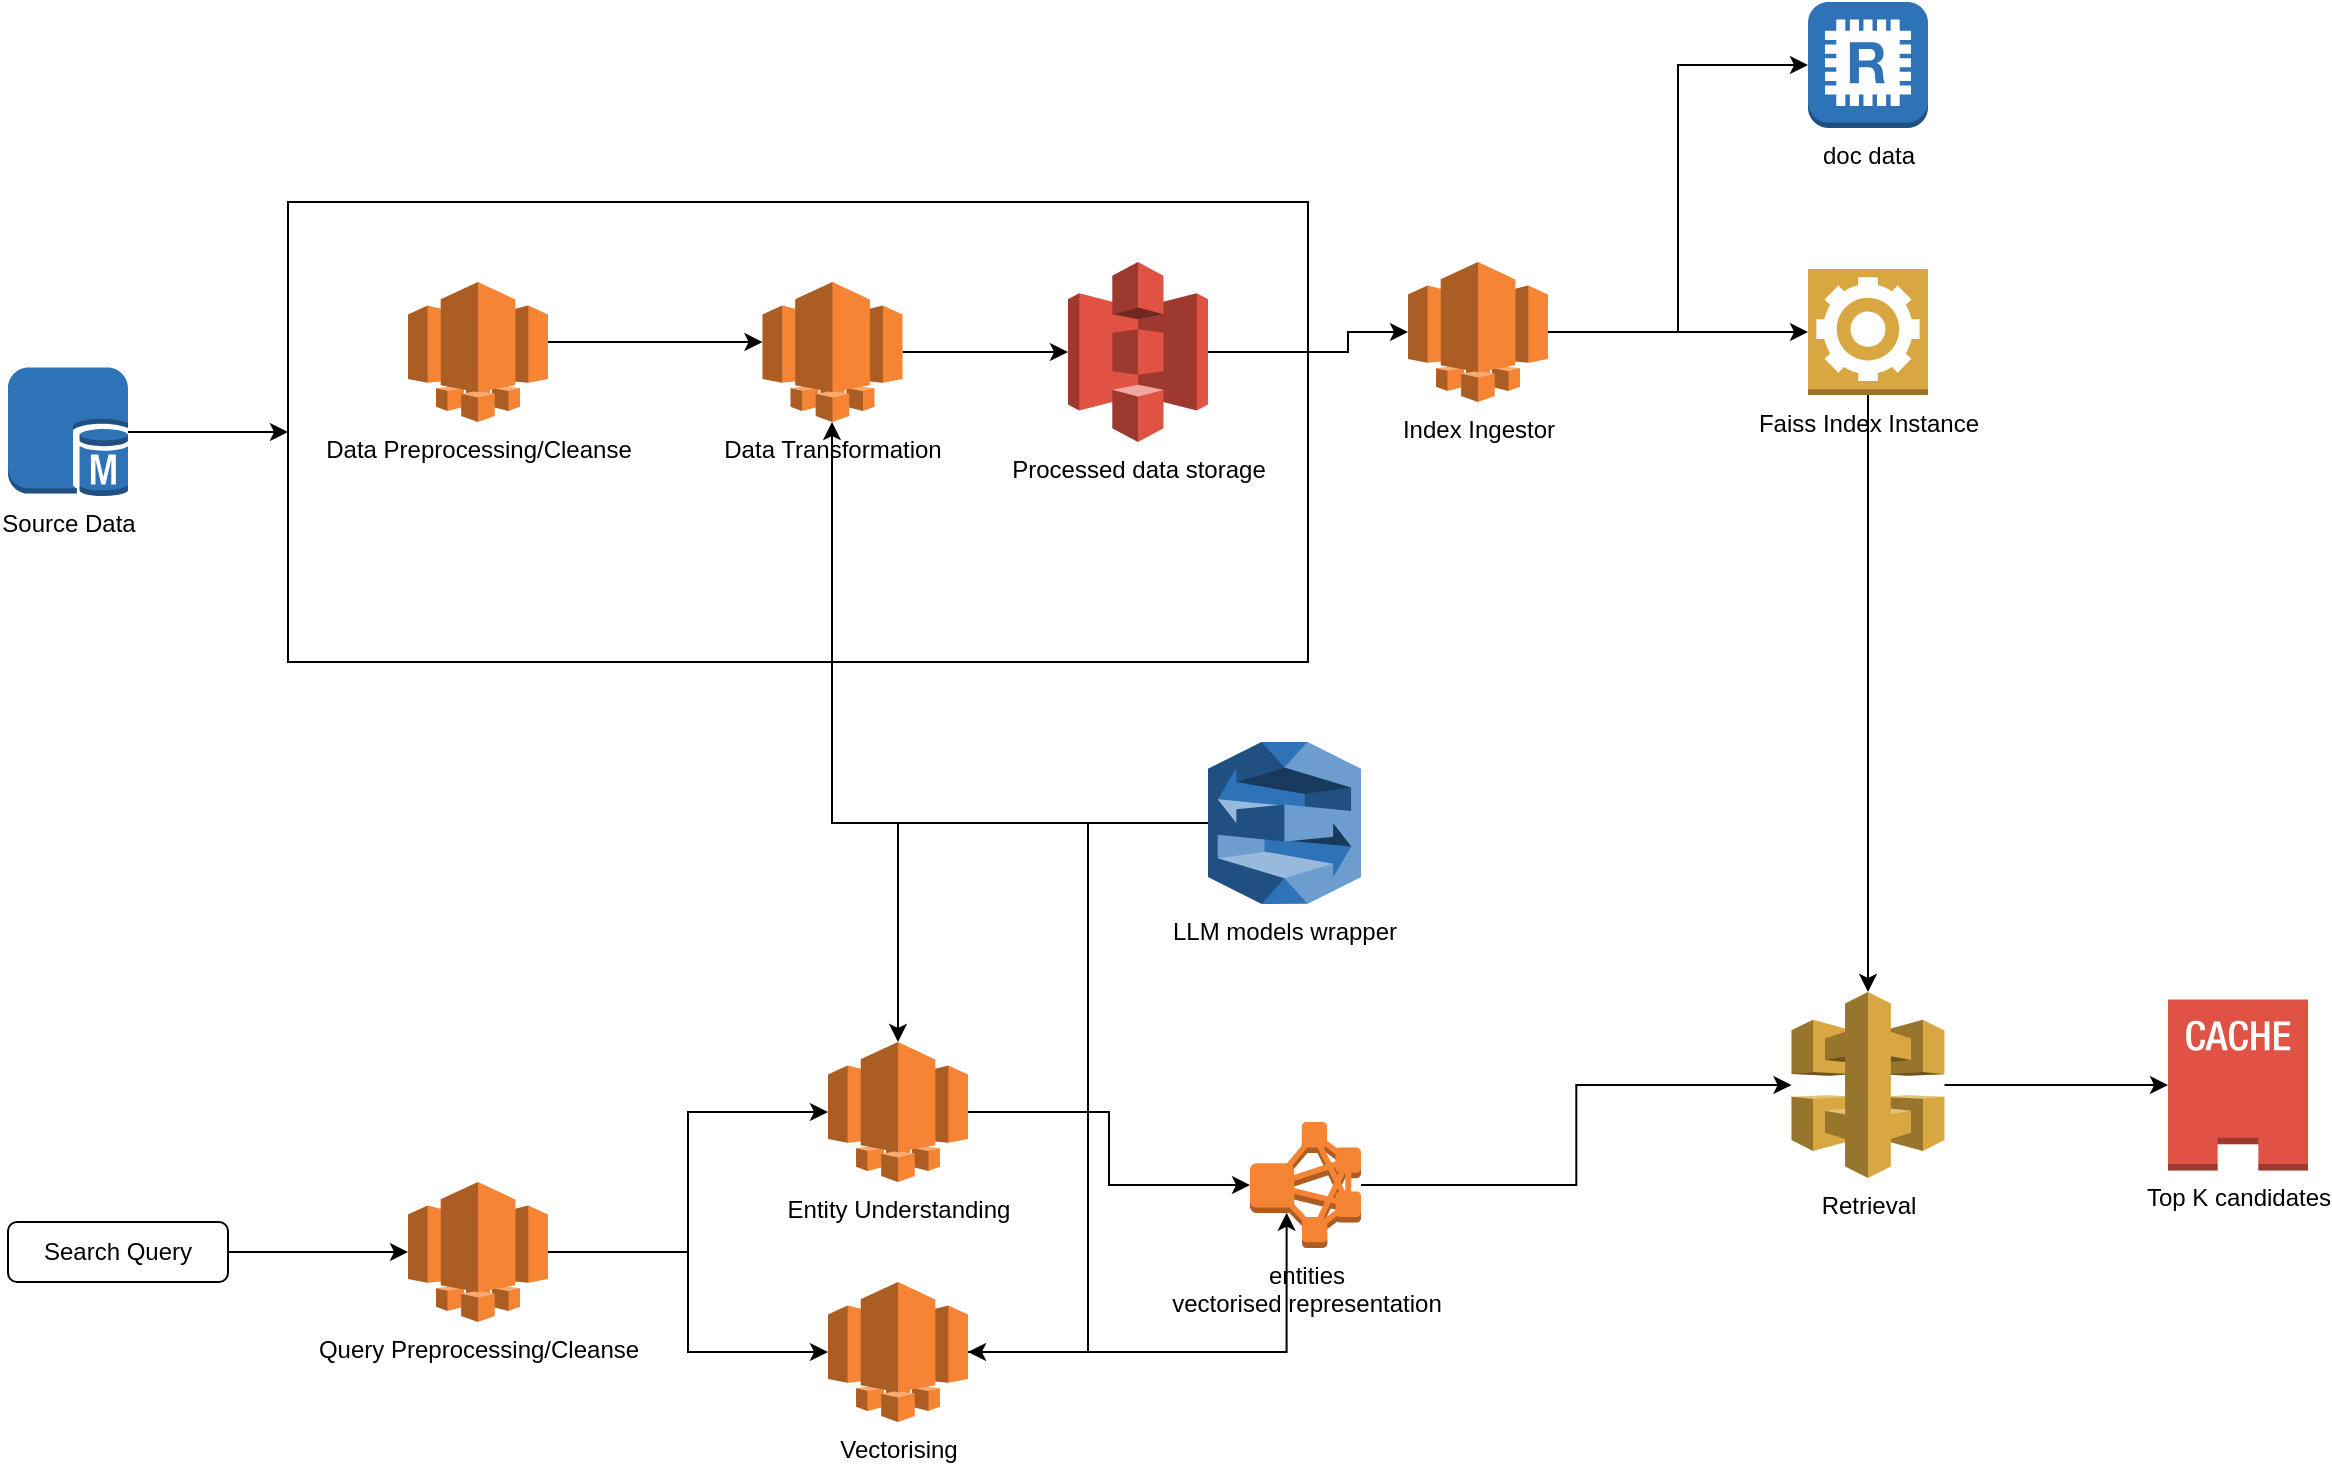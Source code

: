 <mxfile version="21.0.2" type="github">
  <diagram name="Page-1" id="8OP-N2uvxZRe4E2Dq5Id">
    <mxGraphModel dx="1774" dy="1083" grid="1" gridSize="10" guides="1" tooltips="1" connect="1" arrows="1" fold="1" page="1" pageScale="1" pageWidth="827" pageHeight="1169" math="0" shadow="0">
      <root>
        <mxCell id="0" />
        <mxCell id="1" parent="0" />
        <mxCell id="NxXrxqv_TEqv6YPUHNG9-26" value="" style="rounded=0;whiteSpace=wrap;html=1;" vertex="1" parent="1">
          <mxGeometry x="180" y="190" width="510" height="230" as="geometry" />
        </mxCell>
        <mxCell id="NxXrxqv_TEqv6YPUHNG9-27" style="edgeStyle=orthogonalEdgeStyle;rounded=0;orthogonalLoop=1;jettySize=auto;html=1;" edge="1" parent="1" source="NxXrxqv_TEqv6YPUHNG9-3" target="NxXrxqv_TEqv6YPUHNG9-26">
          <mxGeometry relative="1" as="geometry" />
        </mxCell>
        <mxCell id="NxXrxqv_TEqv6YPUHNG9-3" value="Source Data" style="outlineConnect=0;dashed=0;verticalLabelPosition=bottom;verticalAlign=top;align=center;html=1;shape=mxgraph.aws3.sql_master;fillColor=#2E73B8;gradientColor=none;" vertex="1" parent="1">
          <mxGeometry x="40" y="272.75" width="60" height="64.5" as="geometry" />
        </mxCell>
        <mxCell id="NxXrxqv_TEqv6YPUHNG9-14" value="" style="edgeStyle=orthogonalEdgeStyle;rounded=0;orthogonalLoop=1;jettySize=auto;html=1;" edge="1" parent="1" source="NxXrxqv_TEqv6YPUHNG9-12" target="NxXrxqv_TEqv6YPUHNG9-13">
          <mxGeometry relative="1" as="geometry">
            <Array as="points">
              <mxPoint x="390" y="260" />
              <mxPoint x="390" y="260" />
            </Array>
          </mxGeometry>
        </mxCell>
        <mxCell id="NxXrxqv_TEqv6YPUHNG9-12" value="Data Preprocessing/Cleanse" style="outlineConnect=0;dashed=0;verticalLabelPosition=bottom;verticalAlign=top;align=center;html=1;shape=mxgraph.aws3.lightsail;fillColor=#F58534;gradientColor=none;" vertex="1" parent="1">
          <mxGeometry x="240" y="230" width="70" height="70" as="geometry" />
        </mxCell>
        <mxCell id="NxXrxqv_TEqv6YPUHNG9-24" value="" style="edgeStyle=orthogonalEdgeStyle;rounded=0;orthogonalLoop=1;jettySize=auto;html=1;entryX=0;entryY=0.5;entryDx=0;entryDy=0;entryPerimeter=0;" edge="1" parent="1" source="NxXrxqv_TEqv6YPUHNG9-13" target="NxXrxqv_TEqv6YPUHNG9-55">
          <mxGeometry relative="1" as="geometry">
            <mxPoint x="570" y="265.1" as="targetPoint" />
          </mxGeometry>
        </mxCell>
        <mxCell id="NxXrxqv_TEqv6YPUHNG9-13" value="Data Transformation" style="outlineConnect=0;dashed=0;verticalLabelPosition=bottom;verticalAlign=top;align=center;html=1;shape=mxgraph.aws3.lightsail;fillColor=#F58534;gradientColor=none;" vertex="1" parent="1">
          <mxGeometry x="417.25" y="230" width="70" height="70" as="geometry" />
        </mxCell>
        <mxCell id="NxXrxqv_TEqv6YPUHNG9-18" style="edgeStyle=orthogonalEdgeStyle;rounded=0;orthogonalLoop=1;jettySize=auto;html=1;" edge="1" parent="1" source="NxXrxqv_TEqv6YPUHNG9-16">
          <mxGeometry relative="1" as="geometry">
            <mxPoint x="452" y="300" as="targetPoint" />
            <Array as="points">
              <mxPoint x="452" y="501" />
            </Array>
          </mxGeometry>
        </mxCell>
        <mxCell id="NxXrxqv_TEqv6YPUHNG9-43" style="edgeStyle=orthogonalEdgeStyle;rounded=0;orthogonalLoop=1;jettySize=auto;html=1;" edge="1" parent="1" source="NxXrxqv_TEqv6YPUHNG9-16" target="NxXrxqv_TEqv6YPUHNG9-39">
          <mxGeometry relative="1" as="geometry" />
        </mxCell>
        <mxCell id="NxXrxqv_TEqv6YPUHNG9-44" style="edgeStyle=orthogonalEdgeStyle;rounded=0;orthogonalLoop=1;jettySize=auto;html=1;entryX=1;entryY=0.5;entryDx=0;entryDy=0;entryPerimeter=0;" edge="1" parent="1" source="NxXrxqv_TEqv6YPUHNG9-16" target="NxXrxqv_TEqv6YPUHNG9-40">
          <mxGeometry relative="1" as="geometry" />
        </mxCell>
        <mxCell id="NxXrxqv_TEqv6YPUHNG9-16" value="LLM models wrapper" style="outlineConnect=0;dashed=0;verticalLabelPosition=bottom;verticalAlign=top;align=center;html=1;shape=mxgraph.aws3.lex;fillColor=#2E73B8;gradientColor=none;" vertex="1" parent="1">
          <mxGeometry x="640" y="460" width="76.5" height="81" as="geometry" />
        </mxCell>
        <mxCell id="NxXrxqv_TEqv6YPUHNG9-32" style="edgeStyle=orthogonalEdgeStyle;rounded=0;orthogonalLoop=1;jettySize=auto;html=1;exitX=1;exitY=0.5;exitDx=0;exitDy=0;exitPerimeter=0;" edge="1" parent="1" source="NxXrxqv_TEqv6YPUHNG9-19" target="NxXrxqv_TEqv6YPUHNG9-28">
          <mxGeometry relative="1" as="geometry" />
        </mxCell>
        <mxCell id="NxXrxqv_TEqv6YPUHNG9-35" style="edgeStyle=orthogonalEdgeStyle;rounded=0;orthogonalLoop=1;jettySize=auto;html=1;entryX=0;entryY=0.5;entryDx=0;entryDy=0;entryPerimeter=0;" edge="1" parent="1" source="NxXrxqv_TEqv6YPUHNG9-19" target="NxXrxqv_TEqv6YPUHNG9-33">
          <mxGeometry relative="1" as="geometry" />
        </mxCell>
        <mxCell id="NxXrxqv_TEqv6YPUHNG9-19" value="Index Ingestor" style="outlineConnect=0;dashed=0;verticalLabelPosition=bottom;verticalAlign=top;align=center;html=1;shape=mxgraph.aws3.lightsail;fillColor=#F58534;gradientColor=none;" vertex="1" parent="1">
          <mxGeometry x="740" y="220" width="70" height="70" as="geometry" />
        </mxCell>
        <mxCell id="NxXrxqv_TEqv6YPUHNG9-25" style="edgeStyle=orthogonalEdgeStyle;rounded=0;orthogonalLoop=1;jettySize=auto;html=1;exitX=1;exitY=0.5;exitDx=0;exitDy=0;exitPerimeter=0;" edge="1" parent="1" source="NxXrxqv_TEqv6YPUHNG9-55" target="NxXrxqv_TEqv6YPUHNG9-19">
          <mxGeometry relative="1" as="geometry">
            <mxPoint x="630" y="265.1" as="sourcePoint" />
            <Array as="points">
              <mxPoint x="710" y="265" />
              <mxPoint x="710" y="255" />
            </Array>
          </mxGeometry>
        </mxCell>
        <mxCell id="NxXrxqv_TEqv6YPUHNG9-54" style="edgeStyle=orthogonalEdgeStyle;rounded=0;orthogonalLoop=1;jettySize=auto;html=1;" edge="1" parent="1" source="NxXrxqv_TEqv6YPUHNG9-28" target="NxXrxqv_TEqv6YPUHNG9-50">
          <mxGeometry relative="1" as="geometry">
            <Array as="points">
              <mxPoint x="970" y="530" />
              <mxPoint x="970" y="530" />
            </Array>
          </mxGeometry>
        </mxCell>
        <mxCell id="NxXrxqv_TEqv6YPUHNG9-28" value="Faiss Index Instance" style="outlineConnect=0;dashed=0;verticalLabelPosition=bottom;verticalAlign=top;align=center;html=1;shape=mxgraph.aws3.worker;fillColor=#D9A741;gradientColor=none;" vertex="1" parent="1">
          <mxGeometry x="940" y="223.5" width="60" height="63" as="geometry" />
        </mxCell>
        <mxCell id="NxXrxqv_TEqv6YPUHNG9-33" value="doc data" style="outlineConnect=0;dashed=0;verticalLabelPosition=bottom;verticalAlign=top;align=center;html=1;shape=mxgraph.aws3.redis;fillColor=#2E73B8;gradientColor=none;" vertex="1" parent="1">
          <mxGeometry x="940" y="90" width="60" height="63" as="geometry" />
        </mxCell>
        <mxCell id="NxXrxqv_TEqv6YPUHNG9-38" style="edgeStyle=orthogonalEdgeStyle;rounded=0;orthogonalLoop=1;jettySize=auto;html=1;" edge="1" parent="1" source="NxXrxqv_TEqv6YPUHNG9-36" target="NxXrxqv_TEqv6YPUHNG9-37">
          <mxGeometry relative="1" as="geometry" />
        </mxCell>
        <mxCell id="NxXrxqv_TEqv6YPUHNG9-36" value="Search Query" style="rounded=1;whiteSpace=wrap;html=1;" vertex="1" parent="1">
          <mxGeometry x="40" y="700" width="110" height="30" as="geometry" />
        </mxCell>
        <mxCell id="NxXrxqv_TEqv6YPUHNG9-41" style="edgeStyle=orthogonalEdgeStyle;rounded=0;orthogonalLoop=1;jettySize=auto;html=1;entryX=0;entryY=0.5;entryDx=0;entryDy=0;entryPerimeter=0;" edge="1" parent="1" source="NxXrxqv_TEqv6YPUHNG9-37" target="NxXrxqv_TEqv6YPUHNG9-39">
          <mxGeometry relative="1" as="geometry" />
        </mxCell>
        <mxCell id="NxXrxqv_TEqv6YPUHNG9-42" style="edgeStyle=orthogonalEdgeStyle;rounded=0;orthogonalLoop=1;jettySize=auto;html=1;" edge="1" parent="1" source="NxXrxqv_TEqv6YPUHNG9-37" target="NxXrxqv_TEqv6YPUHNG9-40">
          <mxGeometry relative="1" as="geometry" />
        </mxCell>
        <mxCell id="NxXrxqv_TEqv6YPUHNG9-37" value="Query Preprocessing/Cleanse" style="outlineConnect=0;dashed=0;verticalLabelPosition=bottom;verticalAlign=top;align=center;html=1;shape=mxgraph.aws3.lightsail;fillColor=#F58534;gradientColor=none;" vertex="1" parent="1">
          <mxGeometry x="240" y="680" width="70" height="70" as="geometry" />
        </mxCell>
        <mxCell id="NxXrxqv_TEqv6YPUHNG9-47" style="edgeStyle=orthogonalEdgeStyle;rounded=0;orthogonalLoop=1;jettySize=auto;html=1;" edge="1" parent="1" source="NxXrxqv_TEqv6YPUHNG9-39" target="NxXrxqv_TEqv6YPUHNG9-45">
          <mxGeometry relative="1" as="geometry" />
        </mxCell>
        <mxCell id="NxXrxqv_TEqv6YPUHNG9-39" value="Entity Understanding" style="outlineConnect=0;dashed=0;verticalLabelPosition=bottom;verticalAlign=top;align=center;html=1;shape=mxgraph.aws3.lightsail;fillColor=#F58534;gradientColor=none;" vertex="1" parent="1">
          <mxGeometry x="450" y="610" width="70" height="70" as="geometry" />
        </mxCell>
        <mxCell id="NxXrxqv_TEqv6YPUHNG9-48" style="edgeStyle=orthogonalEdgeStyle;rounded=0;orthogonalLoop=1;jettySize=auto;html=1;entryX=0.33;entryY=0.72;entryDx=0;entryDy=0;entryPerimeter=0;" edge="1" parent="1" source="NxXrxqv_TEqv6YPUHNG9-40" target="NxXrxqv_TEqv6YPUHNG9-45">
          <mxGeometry relative="1" as="geometry" />
        </mxCell>
        <mxCell id="NxXrxqv_TEqv6YPUHNG9-40" value="Vectorising" style="outlineConnect=0;dashed=0;verticalLabelPosition=bottom;verticalAlign=top;align=center;html=1;shape=mxgraph.aws3.lightsail;fillColor=#F58534;gradientColor=none;" vertex="1" parent="1">
          <mxGeometry x="450" y="730" width="70" height="70" as="geometry" />
        </mxCell>
        <mxCell id="NxXrxqv_TEqv6YPUHNG9-52" style="edgeStyle=orthogonalEdgeStyle;rounded=0;orthogonalLoop=1;jettySize=auto;html=1;" edge="1" parent="1" source="NxXrxqv_TEqv6YPUHNG9-45" target="NxXrxqv_TEqv6YPUHNG9-50">
          <mxGeometry relative="1" as="geometry" />
        </mxCell>
        <mxCell id="NxXrxqv_TEqv6YPUHNG9-45" value="entities&lt;br&gt;vectorised representation" style="outlineConnect=0;dashed=0;verticalLabelPosition=bottom;verticalAlign=top;align=center;html=1;shape=mxgraph.aws3.emr_cluster;fillColor=#F58534;gradientColor=none;" vertex="1" parent="1">
          <mxGeometry x="661" y="650" width="55.5" height="63" as="geometry" />
        </mxCell>
        <mxCell id="NxXrxqv_TEqv6YPUHNG9-57" style="edgeStyle=orthogonalEdgeStyle;rounded=0;orthogonalLoop=1;jettySize=auto;html=1;" edge="1" parent="1" source="NxXrxqv_TEqv6YPUHNG9-50" target="NxXrxqv_TEqv6YPUHNG9-56">
          <mxGeometry relative="1" as="geometry" />
        </mxCell>
        <mxCell id="NxXrxqv_TEqv6YPUHNG9-50" value="Retrieval" style="outlineConnect=0;dashed=0;verticalLabelPosition=bottom;verticalAlign=top;align=center;html=1;shape=mxgraph.aws3.api_gateway;fillColor=#D9A741;gradientColor=none;" vertex="1" parent="1">
          <mxGeometry x="931.75" y="585" width="76.5" height="93" as="geometry" />
        </mxCell>
        <mxCell id="NxXrxqv_TEqv6YPUHNG9-55" value="Processed data storage" style="outlineConnect=0;dashed=0;verticalLabelPosition=bottom;verticalAlign=top;align=center;html=1;shape=mxgraph.aws3.s3;fillColor=#E05243;gradientColor=none;" vertex="1" parent="1">
          <mxGeometry x="570" y="220" width="70" height="90" as="geometry" />
        </mxCell>
        <mxCell id="NxXrxqv_TEqv6YPUHNG9-56" value="Top K candidates" style="outlineConnect=0;dashed=0;verticalLabelPosition=bottom;verticalAlign=top;align=center;html=1;shape=mxgraph.aws3.cached_volume;fillColor=#E05243;gradientColor=none;" vertex="1" parent="1">
          <mxGeometry x="1120" y="588.75" width="70" height="85.5" as="geometry" />
        </mxCell>
      </root>
    </mxGraphModel>
  </diagram>
</mxfile>
